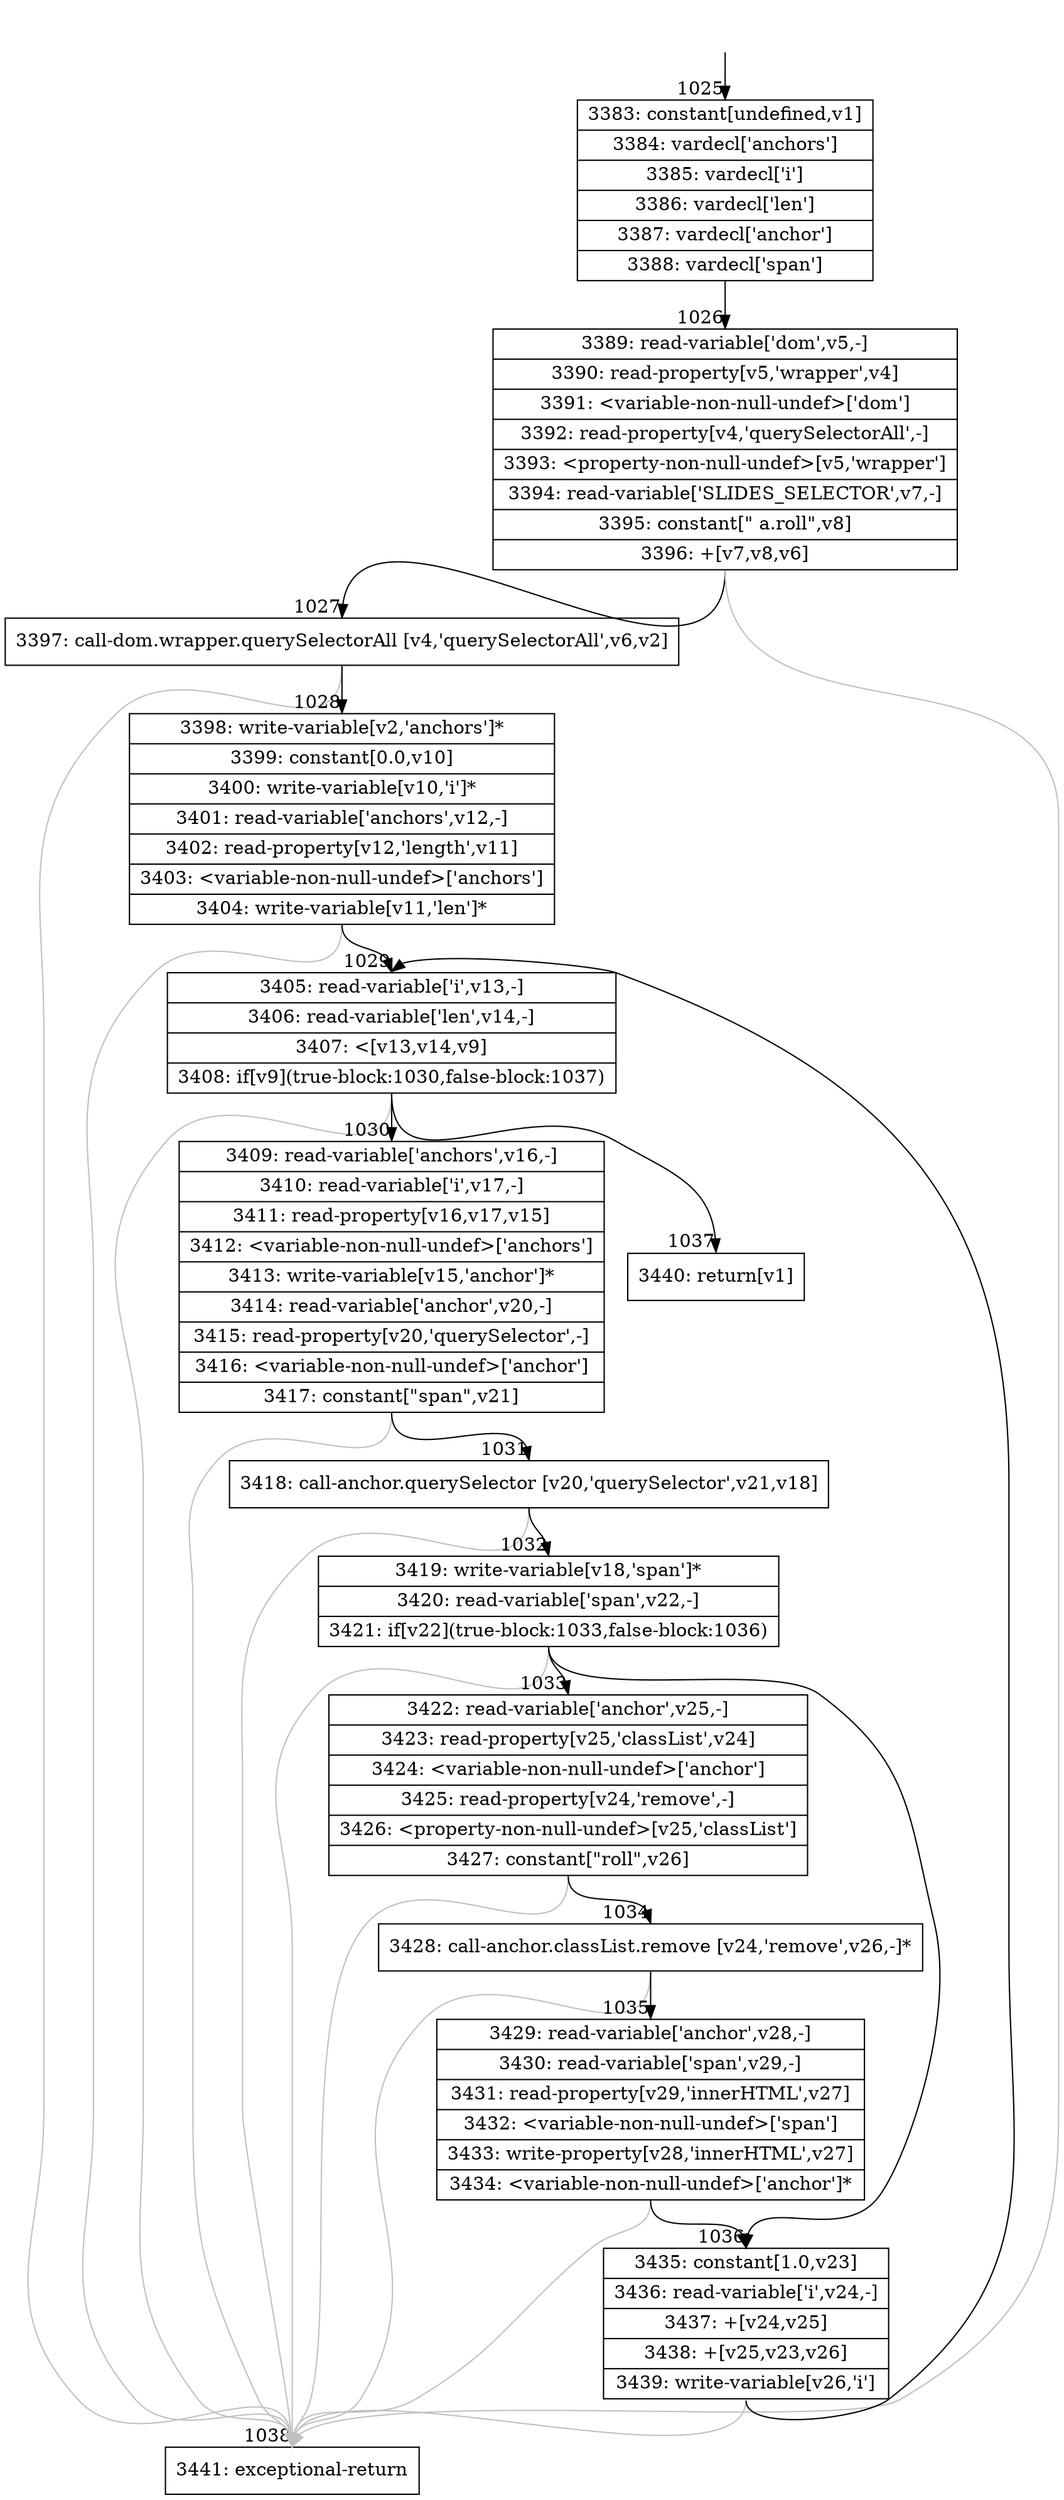 digraph {
rankdir="TD"
BB_entry64[shape=none,label=""];
BB_entry64 -> BB1025 [tailport=s, headport=n, headlabel="    1025"]
BB1025 [shape=record label="{3383: constant[undefined,v1]|3384: vardecl['anchors']|3385: vardecl['i']|3386: vardecl['len']|3387: vardecl['anchor']|3388: vardecl['span']}" ] 
BB1025 -> BB1026 [tailport=s, headport=n, headlabel="      1026"]
BB1026 [shape=record label="{3389: read-variable['dom',v5,-]|3390: read-property[v5,'wrapper',v4]|3391: \<variable-non-null-undef\>['dom']|3392: read-property[v4,'querySelectorAll',-]|3393: \<property-non-null-undef\>[v5,'wrapper']|3394: read-variable['SLIDES_SELECTOR',v7,-]|3395: constant[\" a.roll\",v8]|3396: +[v7,v8,v6]}" ] 
BB1026 -> BB1027 [tailport=s, headport=n, headlabel="      1027"]
BB1026 -> BB1038 [tailport=s, headport=n, color=gray, headlabel="      1038"]
BB1027 [shape=record label="{3397: call-dom.wrapper.querySelectorAll [v4,'querySelectorAll',v6,v2]}" ] 
BB1027 -> BB1028 [tailport=s, headport=n, headlabel="      1028"]
BB1027 -> BB1038 [tailport=s, headport=n, color=gray]
BB1028 [shape=record label="{3398: write-variable[v2,'anchors']*|3399: constant[0.0,v10]|3400: write-variable[v10,'i']*|3401: read-variable['anchors',v12,-]|3402: read-property[v12,'length',v11]|3403: \<variable-non-null-undef\>['anchors']|3404: write-variable[v11,'len']*}" ] 
BB1028 -> BB1029 [tailport=s, headport=n, headlabel="      1029"]
BB1028 -> BB1038 [tailport=s, headport=n, color=gray]
BB1029 [shape=record label="{3405: read-variable['i',v13,-]|3406: read-variable['len',v14,-]|3407: \<[v13,v14,v9]|3408: if[v9](true-block:1030,false-block:1037)}" ] 
BB1029 -> BB1030 [tailport=s, headport=n, headlabel="      1030"]
BB1029 -> BB1037 [tailport=s, headport=n, headlabel="      1037"]
BB1029 -> BB1038 [tailport=s, headport=n, color=gray]
BB1030 [shape=record label="{3409: read-variable['anchors',v16,-]|3410: read-variable['i',v17,-]|3411: read-property[v16,v17,v15]|3412: \<variable-non-null-undef\>['anchors']|3413: write-variable[v15,'anchor']*|3414: read-variable['anchor',v20,-]|3415: read-property[v20,'querySelector',-]|3416: \<variable-non-null-undef\>['anchor']|3417: constant[\"span\",v21]}" ] 
BB1030 -> BB1031 [tailport=s, headport=n, headlabel="      1031"]
BB1030 -> BB1038 [tailport=s, headport=n, color=gray]
BB1031 [shape=record label="{3418: call-anchor.querySelector [v20,'querySelector',v21,v18]}" ] 
BB1031 -> BB1032 [tailport=s, headport=n, headlabel="      1032"]
BB1031 -> BB1038 [tailport=s, headport=n, color=gray]
BB1032 [shape=record label="{3419: write-variable[v18,'span']*|3420: read-variable['span',v22,-]|3421: if[v22](true-block:1033,false-block:1036)}" ] 
BB1032 -> BB1033 [tailport=s, headport=n, headlabel="      1033"]
BB1032 -> BB1036 [tailport=s, headport=n, headlabel="      1036"]
BB1032 -> BB1038 [tailport=s, headport=n, color=gray]
BB1033 [shape=record label="{3422: read-variable['anchor',v25,-]|3423: read-property[v25,'classList',v24]|3424: \<variable-non-null-undef\>['anchor']|3425: read-property[v24,'remove',-]|3426: \<property-non-null-undef\>[v25,'classList']|3427: constant[\"roll\",v26]}" ] 
BB1033 -> BB1034 [tailport=s, headport=n, headlabel="      1034"]
BB1033 -> BB1038 [tailport=s, headport=n, color=gray]
BB1034 [shape=record label="{3428: call-anchor.classList.remove [v24,'remove',v26,-]*}" ] 
BB1034 -> BB1035 [tailport=s, headport=n, headlabel="      1035"]
BB1034 -> BB1038 [tailport=s, headport=n, color=gray]
BB1035 [shape=record label="{3429: read-variable['anchor',v28,-]|3430: read-variable['span',v29,-]|3431: read-property[v29,'innerHTML',v27]|3432: \<variable-non-null-undef\>['span']|3433: write-property[v28,'innerHTML',v27]|3434: \<variable-non-null-undef\>['anchor']*}" ] 
BB1035 -> BB1036 [tailport=s, headport=n]
BB1035 -> BB1038 [tailport=s, headport=n, color=gray]
BB1036 [shape=record label="{3435: constant[1.0,v23]|3436: read-variable['i',v24,-]|3437: +[v24,v25]|3438: +[v25,v23,v26]|3439: write-variable[v26,'i']}" ] 
BB1036 -> BB1029 [tailport=s, headport=n]
BB1036 -> BB1038 [tailport=s, headport=n, color=gray]
BB1037 [shape=record label="{3440: return[v1]}" ] 
BB1038 [shape=record label="{3441: exceptional-return}" ] 
//#$~ 1357
}
